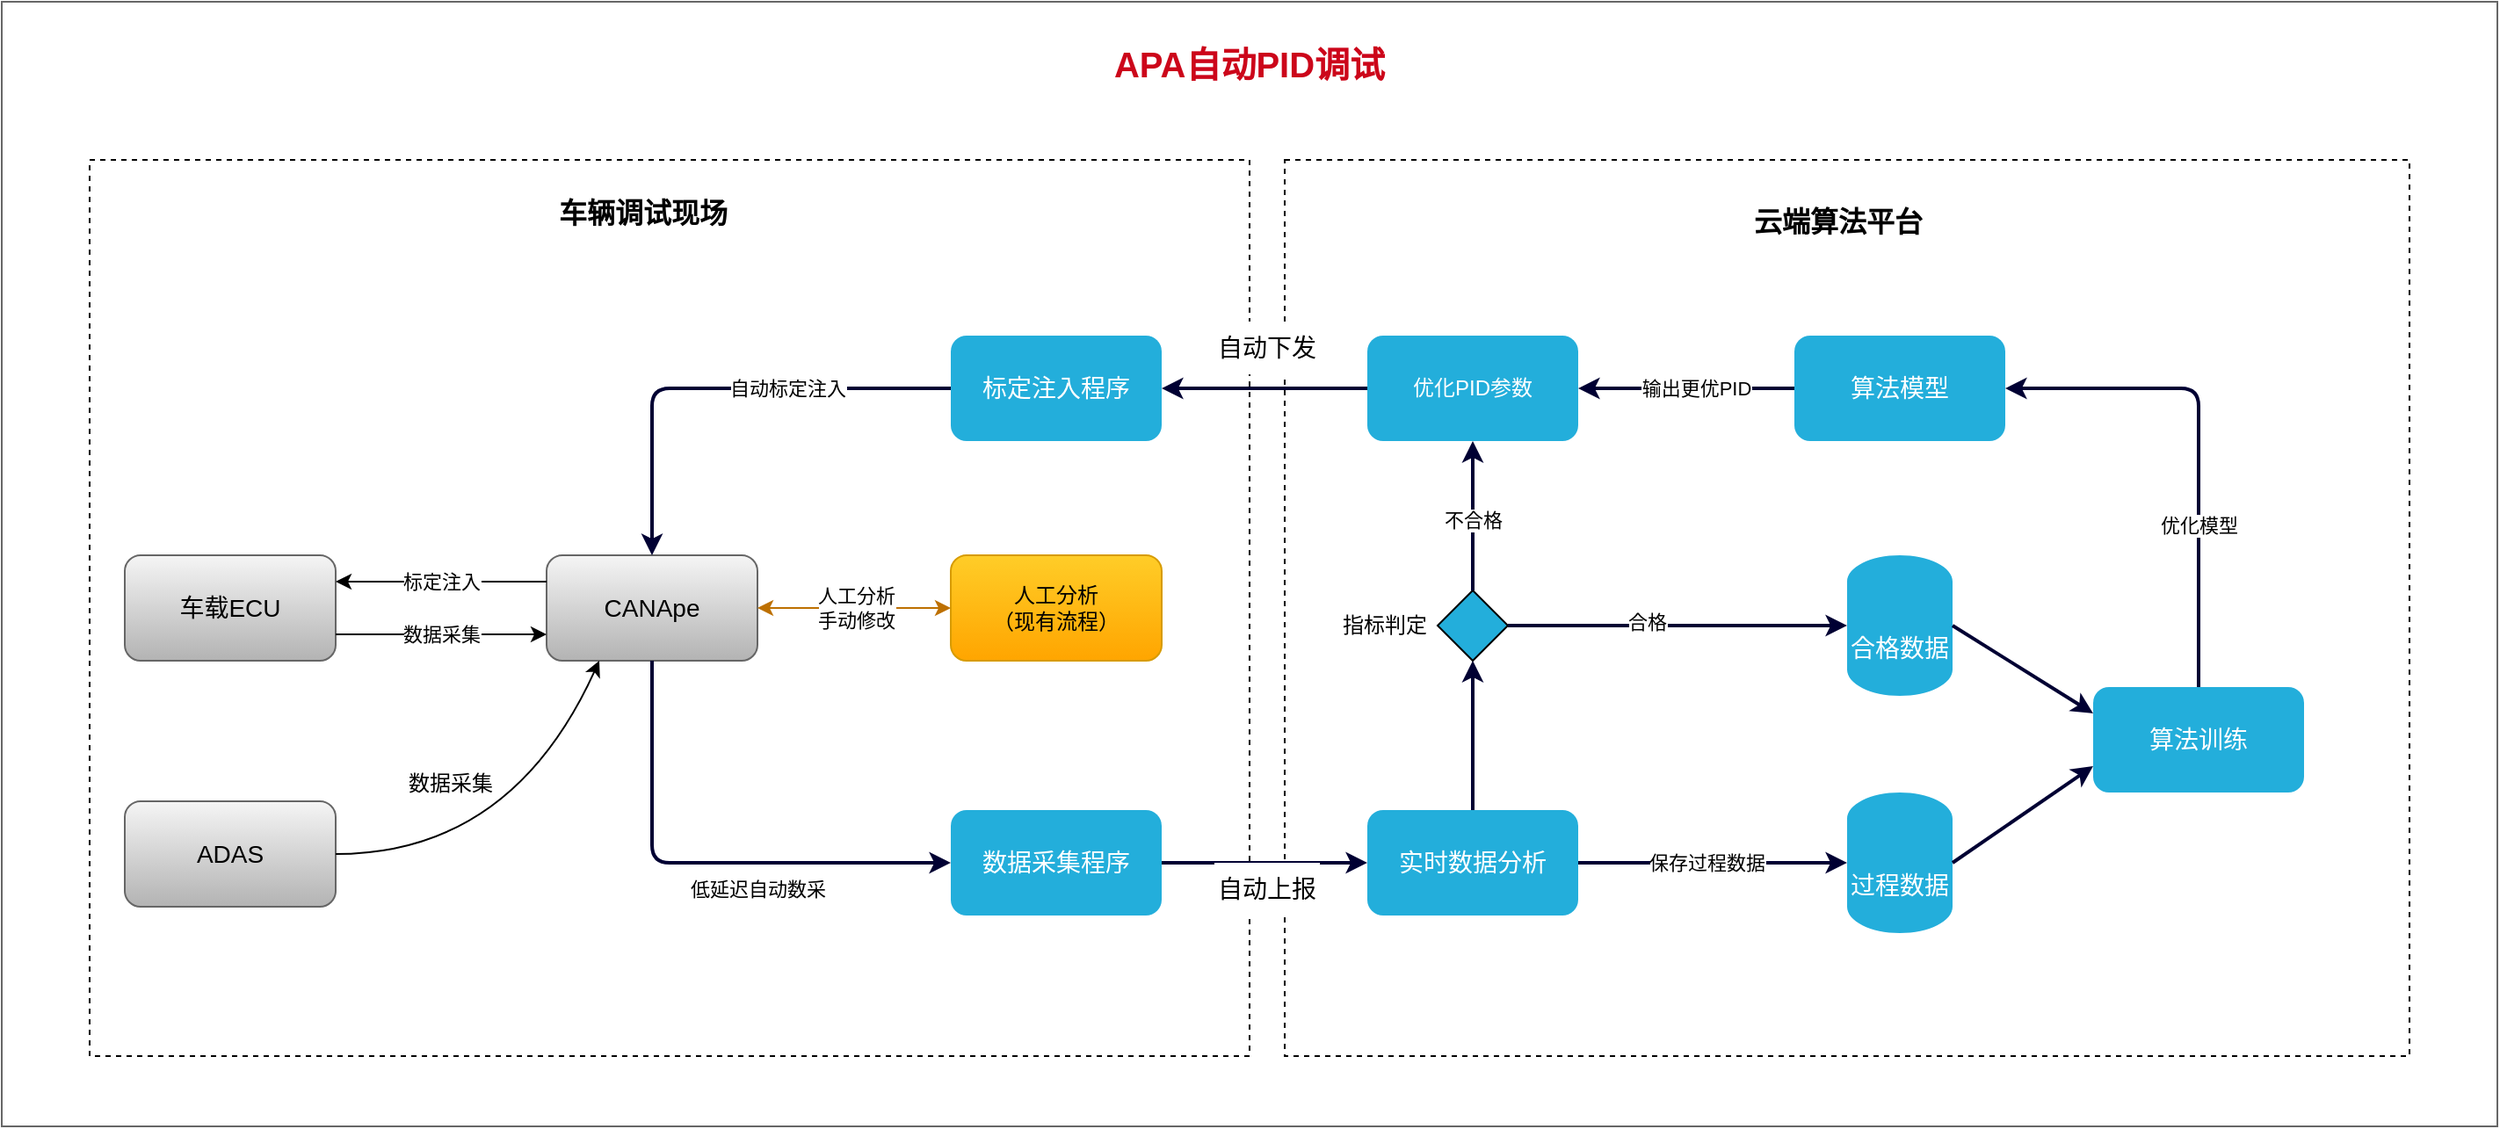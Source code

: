 <mxfile version="20.2.4" type="github">
  <diagram id="gSlv95_4RIC7wDLJ_D38" name="第 1 页">
    <mxGraphModel dx="2066" dy="1128" grid="1" gridSize="10" guides="1" tooltips="1" connect="1" arrows="1" fold="1" page="1" pageScale="1" pageWidth="827" pageHeight="1169" math="0" shadow="0">
      <root>
        <mxCell id="0" />
        <mxCell id="1" parent="0" />
        <mxCell id="a_lZ2sSl408J0I851wid-6" value="" style="rounded=0;whiteSpace=wrap;html=1;labelBorderColor=none;fontSize=16;strokeWidth=1;gradientDirection=south;fillStyle=auto;fillColor=#FFFFFF;gradientColor=none;strokeColor=#666666;" vertex="1" parent="1">
          <mxGeometry x="10" y="80" width="1420" height="640" as="geometry" />
        </mxCell>
        <mxCell id="lMwt3xtERxKwk5VagIGB-60" value="" style="rounded=0;whiteSpace=wrap;html=1;fontSize=16;dashed=1;" parent="1" vertex="1">
          <mxGeometry x="740" y="170" width="640" height="510" as="geometry" />
        </mxCell>
        <mxCell id="lMwt3xtERxKwk5VagIGB-58" value="" style="rounded=0;whiteSpace=wrap;html=1;fontSize=16;dashed=1;" parent="1" vertex="1">
          <mxGeometry x="60" y="170" width="660" height="510" as="geometry" />
        </mxCell>
        <mxCell id="lMwt3xtERxKwk5VagIGB-2" value="车载ECU" style="rounded=1;whiteSpace=wrap;html=1;fillColor=#f5f5f5;gradientColor=#b3b3b3;strokeColor=#666666;fontSize=14;" parent="1" vertex="1">
          <mxGeometry x="80" y="395" width="120" height="60" as="geometry" />
        </mxCell>
        <mxCell id="lMwt3xtERxKwk5VagIGB-4" value="CANApe" style="rounded=1;whiteSpace=wrap;html=1;fillColor=#f5f5f5;gradientColor=#b3b3b3;strokeColor=#666666;fontSize=14;" parent="1" vertex="1">
          <mxGeometry x="320" y="395" width="120" height="60" as="geometry" />
        </mxCell>
        <mxCell id="lMwt3xtERxKwk5VagIGB-5" value="数据采集程序" style="rounded=1;whiteSpace=wrap;html=1;fillColor=#23AEDB;gradientColor=none;strokeColor=none;fontColor=#FFFFFF;strokeWidth=2;fontSize=14;" parent="1" vertex="1">
          <mxGeometry x="550" y="540" width="120" height="60" as="geometry" />
        </mxCell>
        <mxCell id="lMwt3xtERxKwk5VagIGB-6" value="实时数据分析" style="rounded=1;whiteSpace=wrap;html=1;fillColor=#23AEDB;gradientColor=none;strokeColor=none;fontColor=#FFFFFF;strokeWidth=2;fontSize=14;" parent="1" vertex="1">
          <mxGeometry x="787" y="540" width="120" height="60" as="geometry" />
        </mxCell>
        <mxCell id="lMwt3xtERxKwk5VagIGB-7" value="标定注入程序" style="rounded=1;whiteSpace=wrap;html=1;fillColor=#23AEDB;gradientColor=none;strokeColor=none;fontColor=#FFFFFF;strokeWidth=2;fontSize=14;" parent="1" vertex="1">
          <mxGeometry x="550" y="270" width="120" height="60" as="geometry" />
        </mxCell>
        <mxCell id="lMwt3xtERxKwk5VagIGB-9" value="" style="endArrow=classic;html=1;rounded=0;exitX=1;exitY=0.75;exitDx=0;exitDy=0;entryX=0;entryY=0.75;entryDx=0;entryDy=0;" parent="1" source="lMwt3xtERxKwk5VagIGB-2" target="lMwt3xtERxKwk5VagIGB-4" edge="1">
          <mxGeometry width="50" height="50" relative="1" as="geometry">
            <mxPoint x="240" y="460" as="sourcePoint" />
            <mxPoint x="290" y="410" as="targetPoint" />
            <Array as="points" />
          </mxGeometry>
        </mxCell>
        <mxCell id="lMwt3xtERxKwk5VagIGB-10" value="数据采集" style="edgeLabel;html=1;align=center;verticalAlign=middle;resizable=0;points=[];" parent="lMwt3xtERxKwk5VagIGB-9" vertex="1" connectable="0">
          <mxGeometry x="-0.417" y="2" relative="1" as="geometry">
            <mxPoint x="25" y="2" as="offset" />
          </mxGeometry>
        </mxCell>
        <mxCell id="lMwt3xtERxKwk5VagIGB-11" value="标定注入" style="endArrow=classic;html=1;rounded=0;entryX=1;entryY=0.25;entryDx=0;entryDy=0;exitX=0;exitY=0.25;exitDx=0;exitDy=0;" parent="1" source="lMwt3xtERxKwk5VagIGB-4" target="lMwt3xtERxKwk5VagIGB-2" edge="1">
          <mxGeometry width="50" height="50" relative="1" as="geometry">
            <mxPoint x="260" y="670" as="sourcePoint" />
            <mxPoint x="310" y="620" as="targetPoint" />
          </mxGeometry>
        </mxCell>
        <mxCell id="lMwt3xtERxKwk5VagIGB-14" value="" style="endArrow=classic;html=1;rounded=1;exitX=0;exitY=0.5;exitDx=0;exitDy=0;fillColor=#d5e8d4;gradientColor=#97d077;strokeColor=#000033;strokeWidth=2;" parent="1" source="lMwt3xtERxKwk5VagIGB-7" target="lMwt3xtERxKwk5VagIGB-4" edge="1">
          <mxGeometry width="50" height="50" relative="1" as="geometry">
            <mxPoint x="390" y="600" as="sourcePoint" />
            <mxPoint x="370" y="460" as="targetPoint" />
            <Array as="points">
              <mxPoint x="380" y="300" />
            </Array>
          </mxGeometry>
        </mxCell>
        <mxCell id="lMwt3xtERxKwk5VagIGB-15" value="自动标定注入" style="edgeLabel;html=1;align=center;verticalAlign=middle;resizable=0;points=[];" parent="lMwt3xtERxKwk5VagIGB-14" vertex="1" connectable="0">
          <mxGeometry x="-0.156" y="3" relative="1" as="geometry">
            <mxPoint x="19" y="-3" as="offset" />
          </mxGeometry>
        </mxCell>
        <mxCell id="lMwt3xtERxKwk5VagIGB-16" value="" style="endArrow=classic;html=1;rounded=1;entryX=0;entryY=0.5;entryDx=0;entryDy=0;exitX=0.5;exitY=1;exitDx=0;exitDy=0;fillColor=#d5e8d4;gradientColor=#97d077;strokeColor=#000033;strokeWidth=2;" parent="1" source="lMwt3xtERxKwk5VagIGB-4" target="lMwt3xtERxKwk5VagIGB-5" edge="1">
          <mxGeometry width="50" height="50" relative="1" as="geometry">
            <mxPoint x="230" y="650" as="sourcePoint" />
            <mxPoint x="280" y="600" as="targetPoint" />
            <Array as="points">
              <mxPoint x="380" y="570" />
            </Array>
          </mxGeometry>
        </mxCell>
        <mxCell id="lMwt3xtERxKwk5VagIGB-17" value="低延迟自动数采" style="edgeLabel;html=1;align=center;verticalAlign=middle;resizable=0;points=[];" parent="lMwt3xtERxKwk5VagIGB-16" vertex="1" connectable="0">
          <mxGeometry x="-0.244" relative="1" as="geometry">
            <mxPoint x="60" y="22" as="offset" />
          </mxGeometry>
        </mxCell>
        <mxCell id="lMwt3xtERxKwk5VagIGB-22" value="优化PID参数" style="rounded=1;whiteSpace=wrap;html=1;fillColor=#23AEDB;gradientColor=none;strokeColor=none;fontColor=#FFFFFF;strokeWidth=2;" parent="1" vertex="1">
          <mxGeometry x="787" y="270" width="120" height="60" as="geometry" />
        </mxCell>
        <mxCell id="lMwt3xtERxKwk5VagIGB-25" value="" style="rhombus;whiteSpace=wrap;html=1;fillColor=#23AEDB;" parent="1" vertex="1">
          <mxGeometry x="827" y="415" width="40" height="40" as="geometry" />
        </mxCell>
        <mxCell id="lMwt3xtERxKwk5VagIGB-26" value="指标判定" style="text;html=1;strokeColor=none;fillColor=none;align=center;verticalAlign=middle;whiteSpace=wrap;rounded=0;" parent="1" vertex="1">
          <mxGeometry x="767" y="420" width="60" height="30" as="geometry" />
        </mxCell>
        <mxCell id="lMwt3xtERxKwk5VagIGB-27" value="" style="endArrow=classic;html=1;rounded=0;exitX=0.5;exitY=0;exitDx=0;exitDy=0;entryX=0.5;entryY=1;entryDx=0;entryDy=0;strokeColor=#000033;strokeWidth=2;" parent="1" source="lMwt3xtERxKwk5VagIGB-6" target="lMwt3xtERxKwk5VagIGB-25" edge="1">
          <mxGeometry width="50" height="50" relative="1" as="geometry">
            <mxPoint x="780" y="460" as="sourcePoint" />
            <mxPoint x="830" y="410" as="targetPoint" />
          </mxGeometry>
        </mxCell>
        <mxCell id="lMwt3xtERxKwk5VagIGB-28" value="" style="endArrow=classic;html=1;rounded=0;exitX=0.5;exitY=0;exitDx=0;exitDy=0;entryX=0.5;entryY=1;entryDx=0;entryDy=0;strokeColor=#000033;strokeWidth=2;" parent="1" source="lMwt3xtERxKwk5VagIGB-25" target="lMwt3xtERxKwk5VagIGB-22" edge="1">
          <mxGeometry width="50" height="50" relative="1" as="geometry">
            <mxPoint x="840" y="380" as="sourcePoint" />
            <mxPoint x="890" y="330" as="targetPoint" />
          </mxGeometry>
        </mxCell>
        <mxCell id="lMwt3xtERxKwk5VagIGB-32" value="不合格" style="edgeLabel;html=1;align=center;verticalAlign=middle;resizable=0;points=[];" parent="lMwt3xtERxKwk5VagIGB-28" vertex="1" connectable="0">
          <mxGeometry x="0.16" y="4" relative="1" as="geometry">
            <mxPoint x="4" y="9" as="offset" />
          </mxGeometry>
        </mxCell>
        <mxCell id="lMwt3xtERxKwk5VagIGB-30" value="" style="endArrow=classic;html=1;rounded=0;exitX=1;exitY=0.5;exitDx=0;exitDy=0;entryX=0;entryY=0.5;entryDx=0;entryDy=0;entryPerimeter=0;fillColor=#d5e8d4;gradientColor=#97d077;strokeColor=#000033;strokeWidth=2;" parent="1" source="lMwt3xtERxKwk5VagIGB-25" target="lMwt3xtERxKwk5VagIGB-41" edge="1">
          <mxGeometry width="50" height="50" relative="1" as="geometry">
            <mxPoint x="900" y="420" as="sourcePoint" />
            <mxPoint x="970" y="400" as="targetPoint" />
          </mxGeometry>
        </mxCell>
        <mxCell id="lMwt3xtERxKwk5VagIGB-31" value="合格" style="edgeLabel;html=1;align=center;verticalAlign=middle;resizable=0;points=[];" parent="lMwt3xtERxKwk5VagIGB-30" vertex="1" connectable="0">
          <mxGeometry x="-0.188" y="2" relative="1" as="geometry">
            <mxPoint as="offset" />
          </mxGeometry>
        </mxCell>
        <mxCell id="lMwt3xtERxKwk5VagIGB-33" value="ADAS" style="rounded=1;whiteSpace=wrap;html=1;fillColor=#f5f5f5;gradientColor=#b3b3b3;strokeColor=#666666;fontSize=14;" parent="1" vertex="1">
          <mxGeometry x="80" y="535" width="120" height="60" as="geometry" />
        </mxCell>
        <mxCell id="lMwt3xtERxKwk5VagIGB-34" value="" style="endArrow=classic;html=1;exitX=1;exitY=0.5;exitDx=0;exitDy=0;entryX=0.25;entryY=1;entryDx=0;entryDy=0;curved=1;" parent="1" source="lMwt3xtERxKwk5VagIGB-33" target="lMwt3xtERxKwk5VagIGB-4" edge="1">
          <mxGeometry width="50" height="50" relative="1" as="geometry">
            <mxPoint x="260" y="630" as="sourcePoint" />
            <mxPoint x="310" y="580" as="targetPoint" />
            <Array as="points">
              <mxPoint x="300" y="565" />
            </Array>
          </mxGeometry>
        </mxCell>
        <mxCell id="lMwt3xtERxKwk5VagIGB-35" value="数据采集" style="text;html=1;align=center;verticalAlign=middle;resizable=0;points=[];autosize=1;strokeColor=none;fillColor=none;" parent="1" vertex="1">
          <mxGeometry x="230" y="510" width="70" height="30" as="geometry" />
        </mxCell>
        <mxCell id="lMwt3xtERxKwk5VagIGB-38" value="" style="endArrow=classic;html=1;rounded=0;exitX=1;exitY=0.5;exitDx=0;exitDy=0;entryX=0;entryY=0.5;entryDx=0;entryDy=0;entryPerimeter=0;fillColor=#d5e8d4;gradientColor=#97d077;strokeColor=#000033;strokeWidth=2;" parent="1" source="lMwt3xtERxKwk5VagIGB-6" target="lMwt3xtERxKwk5VagIGB-39" edge="1">
          <mxGeometry width="50" height="50" relative="1" as="geometry">
            <mxPoint x="940" y="580" as="sourcePoint" />
            <mxPoint x="950" y="490" as="targetPoint" />
          </mxGeometry>
        </mxCell>
        <mxCell id="lMwt3xtERxKwk5VagIGB-40" value="保存过程数据" style="edgeLabel;html=1;align=center;verticalAlign=middle;resizable=0;points=[];" parent="lMwt3xtERxKwk5VagIGB-38" vertex="1" connectable="0">
          <mxGeometry x="-0.429" y="-1" relative="1" as="geometry">
            <mxPoint x="29" y="-1" as="offset" />
          </mxGeometry>
        </mxCell>
        <mxCell id="lMwt3xtERxKwk5VagIGB-39" value="过程数据" style="shape=cylinder3;whiteSpace=wrap;html=1;boundedLbl=1;backgroundOutline=1;size=15;fillColor=#23AEDB;gradientColor=none;strokeColor=none;strokeWidth=1;fontSize=14;fontColor=#FFFFFF;" parent="1" vertex="1">
          <mxGeometry x="1060" y="530" width="60" height="80" as="geometry" />
        </mxCell>
        <mxCell id="lMwt3xtERxKwk5VagIGB-41" value="合格数据" style="shape=cylinder3;whiteSpace=wrap;html=1;boundedLbl=1;backgroundOutline=1;size=15;fillColor=#23AEDB;gradientColor=none;strokeColor=none;strokeWidth=1;fontSize=14;fontColor=#FFFFFF;" parent="1" vertex="1">
          <mxGeometry x="1060" y="395" width="60" height="80" as="geometry" />
        </mxCell>
        <mxCell id="lMwt3xtERxKwk5VagIGB-42" value="算法训练" style="rounded=1;whiteSpace=wrap;html=1;fillColor=#23AEDB;gradientColor=none;strokeColor=none;fontColor=#FFFFFF;strokeWidth=2;fontSize=14;" parent="1" vertex="1">
          <mxGeometry x="1200" y="470" width="120" height="60" as="geometry" />
        </mxCell>
        <mxCell id="lMwt3xtERxKwk5VagIGB-43" value="" style="endArrow=classic;html=1;rounded=0;exitX=1;exitY=0.5;exitDx=0;exitDy=0;exitPerimeter=0;entryX=0;entryY=0.25;entryDx=0;entryDy=0;fillColor=#d5e8d4;gradientColor=#97d077;strokeColor=#000033;strokeWidth=2;" parent="1" source="lMwt3xtERxKwk5VagIGB-41" target="lMwt3xtERxKwk5VagIGB-42" edge="1">
          <mxGeometry width="50" height="50" relative="1" as="geometry">
            <mxPoint x="1140" y="420" as="sourcePoint" />
            <mxPoint x="1190" y="370" as="targetPoint" />
          </mxGeometry>
        </mxCell>
        <mxCell id="lMwt3xtERxKwk5VagIGB-44" value="" style="endArrow=classic;html=1;rounded=0;exitX=1;exitY=0.5;exitDx=0;exitDy=0;exitPerimeter=0;entryX=0;entryY=0.75;entryDx=0;entryDy=0;fillColor=#d5e8d4;gradientColor=#97d077;strokeColor=#000033;strokeWidth=2;" parent="1" source="lMwt3xtERxKwk5VagIGB-39" target="lMwt3xtERxKwk5VagIGB-42" edge="1">
          <mxGeometry width="50" height="50" relative="1" as="geometry">
            <mxPoint x="1140" y="470" as="sourcePoint" />
            <mxPoint x="1200" y="450" as="targetPoint" />
          </mxGeometry>
        </mxCell>
        <mxCell id="lMwt3xtERxKwk5VagIGB-45" value="算法模型" style="rounded=1;whiteSpace=wrap;html=1;fillColor=#23AEDB;gradientColor=none;strokeColor=none;fontColor=#FFFFFF;strokeWidth=2;fontSize=14;" parent="1" vertex="1">
          <mxGeometry x="1030" y="270" width="120" height="60" as="geometry" />
        </mxCell>
        <mxCell id="lMwt3xtERxKwk5VagIGB-46" value="" style="endArrow=classic;html=1;rounded=1;exitX=0.5;exitY=0;exitDx=0;exitDy=0;entryX=1;entryY=0.5;entryDx=0;entryDy=0;fillColor=#d5e8d4;gradientColor=#97d077;strokeColor=#000033;strokeWidth=2;" parent="1" source="lMwt3xtERxKwk5VagIGB-42" target="lMwt3xtERxKwk5VagIGB-45" edge="1">
          <mxGeometry width="50" height="50" relative="1" as="geometry">
            <mxPoint x="1210" y="350" as="sourcePoint" />
            <mxPoint x="1260" y="300" as="targetPoint" />
            <Array as="points">
              <mxPoint x="1260" y="300" />
            </Array>
          </mxGeometry>
        </mxCell>
        <mxCell id="lMwt3xtERxKwk5VagIGB-49" value="优化模型" style="edgeLabel;html=1;align=center;verticalAlign=middle;resizable=0;points=[];" parent="lMwt3xtERxKwk5VagIGB-46" vertex="1" connectable="0">
          <mxGeometry x="0.05" y="1" relative="1" as="geometry">
            <mxPoint x="1" y="55" as="offset" />
          </mxGeometry>
        </mxCell>
        <mxCell id="lMwt3xtERxKwk5VagIGB-47" value="" style="endArrow=classic;html=1;rounded=0;exitX=0;exitY=0.5;exitDx=0;exitDy=0;entryX=1;entryY=0.5;entryDx=0;entryDy=0;endFill=1;startArrow=none;startFill=0;fillColor=#d5e8d4;gradientColor=#97d077;strokeColor=#000033;strokeWidth=2;" parent="1" source="lMwt3xtERxKwk5VagIGB-45" target="lMwt3xtERxKwk5VagIGB-22" edge="1">
          <mxGeometry width="50" height="50" relative="1" as="geometry">
            <mxPoint x="910" y="190" as="sourcePoint" />
            <mxPoint x="960" y="140" as="targetPoint" />
          </mxGeometry>
        </mxCell>
        <mxCell id="lMwt3xtERxKwk5VagIGB-48" value="输出更优PID" style="edgeLabel;html=1;align=center;verticalAlign=middle;resizable=0;points=[];" parent="lMwt3xtERxKwk5VagIGB-47" vertex="1" connectable="0">
          <mxGeometry x="0.077" y="-4" relative="1" as="geometry">
            <mxPoint x="10" y="4" as="offset" />
          </mxGeometry>
        </mxCell>
        <mxCell id="lMwt3xtERxKwk5VagIGB-52" value="车辆调试现场" style="text;html=1;strokeColor=none;fillColor=none;align=center;verticalAlign=middle;whiteSpace=wrap;rounded=0;fontSize=16;fontStyle=1" parent="1" vertex="1">
          <mxGeometry x="60" y="170" width="630" height="60" as="geometry" />
        </mxCell>
        <mxCell id="lMwt3xtERxKwk5VagIGB-53" value="云端算法平台" style="text;html=1;strokeColor=none;fillColor=none;align=center;verticalAlign=middle;whiteSpace=wrap;rounded=0;fontSize=16;fontStyle=1" parent="1" vertex="1">
          <mxGeometry x="740" y="170" width="630" height="70" as="geometry" />
        </mxCell>
        <mxCell id="a_lZ2sSl408J0I851wid-1" value="人工分析&lt;br&gt;（现有流程）" style="rounded=1;whiteSpace=wrap;html=1;fillColor=#ffcd28;strokeColor=#d79b00;gradientColor=#ffa500;" vertex="1" parent="1">
          <mxGeometry x="550" y="395" width="120" height="60" as="geometry" />
        </mxCell>
        <mxCell id="a_lZ2sSl408J0I851wid-2" value="" style="endArrow=classic;startArrow=classic;html=1;rounded=0;entryX=1;entryY=0.5;entryDx=0;entryDy=0;exitX=0;exitY=0.5;exitDx=0;exitDy=0;fillColor=#f0a30a;strokeColor=#BD7000;" edge="1" parent="1" source="a_lZ2sSl408J0I851wid-1" target="lMwt3xtERxKwk5VagIGB-4">
          <mxGeometry width="50" height="50" relative="1" as="geometry">
            <mxPoint x="460" y="440" as="sourcePoint" />
            <mxPoint x="510" y="390" as="targetPoint" />
          </mxGeometry>
        </mxCell>
        <mxCell id="a_lZ2sSl408J0I851wid-3" value="人工分析&lt;br&gt;手动修改" style="edgeLabel;html=1;align=center;verticalAlign=middle;resizable=0;points=[];" vertex="1" connectable="0" parent="a_lZ2sSl408J0I851wid-2">
          <mxGeometry x="-0.018" relative="1" as="geometry">
            <mxPoint as="offset" />
          </mxGeometry>
        </mxCell>
        <mxCell id="a_lZ2sSl408J0I851wid-7" value="&lt;font color=&quot;#cc061a&quot; style=&quot;font-size: 20px;&quot;&gt;&lt;b&gt;APA自动PID调试&lt;/b&gt;&lt;/font&gt;" style="text;html=1;align=center;verticalAlign=middle;whiteSpace=wrap;rounded=0;labelBorderColor=none;fontSize=16;" vertex="1" parent="1">
          <mxGeometry x="10" y="80" width="1420" height="70" as="geometry" />
        </mxCell>
        <mxCell id="a_lZ2sSl408J0I851wid-10" value="" style="endArrow=classic;html=1;rounded=0;fontSize=14;fontColor=#FFFFFF;strokeColor=#000033;strokeWidth=2;entryX=0;entryY=0.5;entryDx=0;entryDy=0;exitX=1;exitY=0.5;exitDx=0;exitDy=0;" edge="1" parent="1" source="lMwt3xtERxKwk5VagIGB-5" target="lMwt3xtERxKwk5VagIGB-6">
          <mxGeometry width="50" height="50" relative="1" as="geometry">
            <mxPoint x="690" y="660" as="sourcePoint" />
            <mxPoint x="740" y="610" as="targetPoint" />
          </mxGeometry>
        </mxCell>
        <mxCell id="a_lZ2sSl408J0I851wid-11" value="" style="endArrow=classic;html=1;rounded=0;fontSize=14;fontColor=#FFFFFF;strokeColor=#000033;strokeWidth=2;entryX=1;entryY=0.5;entryDx=0;entryDy=0;exitX=0;exitY=0.5;exitDx=0;exitDy=0;" edge="1" parent="1" source="lMwt3xtERxKwk5VagIGB-22" target="lMwt3xtERxKwk5VagIGB-7">
          <mxGeometry width="50" height="50" relative="1" as="geometry">
            <mxPoint x="680" y="580" as="sourcePoint" />
            <mxPoint x="797" y="580" as="targetPoint" />
          </mxGeometry>
        </mxCell>
        <mxCell id="a_lZ2sSl408J0I851wid-12" value="&lt;font color=&quot;#000000&quot;&gt;自动下发&lt;/font&gt;" style="text;html=1;strokeColor=none;fillColor=#FFFFFF;align=center;verticalAlign=middle;whiteSpace=wrap;rounded=0;labelBackgroundColor=none;labelBorderColor=none;fillStyle=auto;fontSize=14;fontColor=#FFFFFF;" vertex="1" parent="1">
          <mxGeometry x="700" y="262" width="60" height="30" as="geometry" />
        </mxCell>
        <mxCell id="a_lZ2sSl408J0I851wid-13" value="&lt;font color=&quot;#000000&quot;&gt;自动上报&lt;/font&gt;" style="text;html=1;strokeColor=none;fillColor=#FFFFFF;align=center;verticalAlign=middle;whiteSpace=wrap;rounded=0;labelBackgroundColor=none;labelBorderColor=none;fillStyle=auto;fontSize=14;fontColor=#FFFFFF;" vertex="1" parent="1">
          <mxGeometry x="700" y="570" width="60" height="30" as="geometry" />
        </mxCell>
      </root>
    </mxGraphModel>
  </diagram>
</mxfile>
